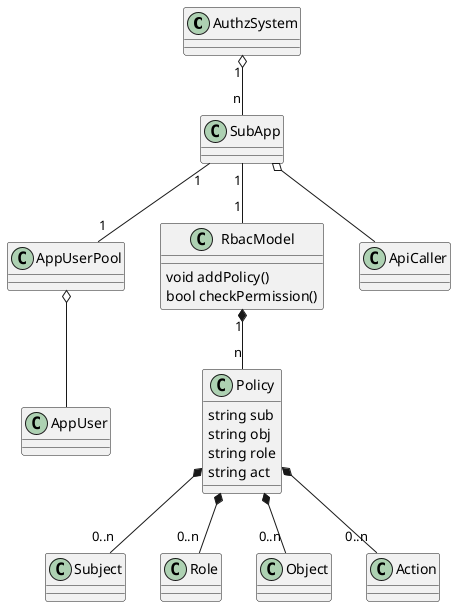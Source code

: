 ' 主结构图
@startuml zeus_auth
AuthzSystem "1" o-- "n" SubApp
SubApp "1" -- "1" AppUserPool
SubApp "1" -- "1" RbacModel
AppUserPool o-- AppUser
SubApp o-- ApiCaller

class RbacModel {
    void addPolicy()
    bool checkPermission()
}

RbacModel "1" *-- "n" Policy

Policy *-- "0..n" Subject
Policy *-- "0..n" Role
Policy *-- "0..n" Object
Policy *-- "0..n" Action

class Policy {
    string sub
    string obj
    string role
    string act
}
@enduml

' Subject
@startuml subject
interface Subject {
    string ID()
}

Subject <|.. AppUser
Subject <|.. ApiCaller

class AppUser {
    string userId
    string ID()
}

class ApiCaller {
    string clientId
    string ID()
}
@enduml

' Object
@startuml Object
interface Object {
    string ID()
}

Object <|.. Menu
Object <|.. Button
Object <|.. ApiPath
Object <|.. Entity
@enduml

' 资源说到底就只有一个标识属性最关键，但是资源的表示形式却是多种多样的
@startuml resource_type

SubApp -- ResourceType


class TreeResourceType {
    type_id string
}

@enduml